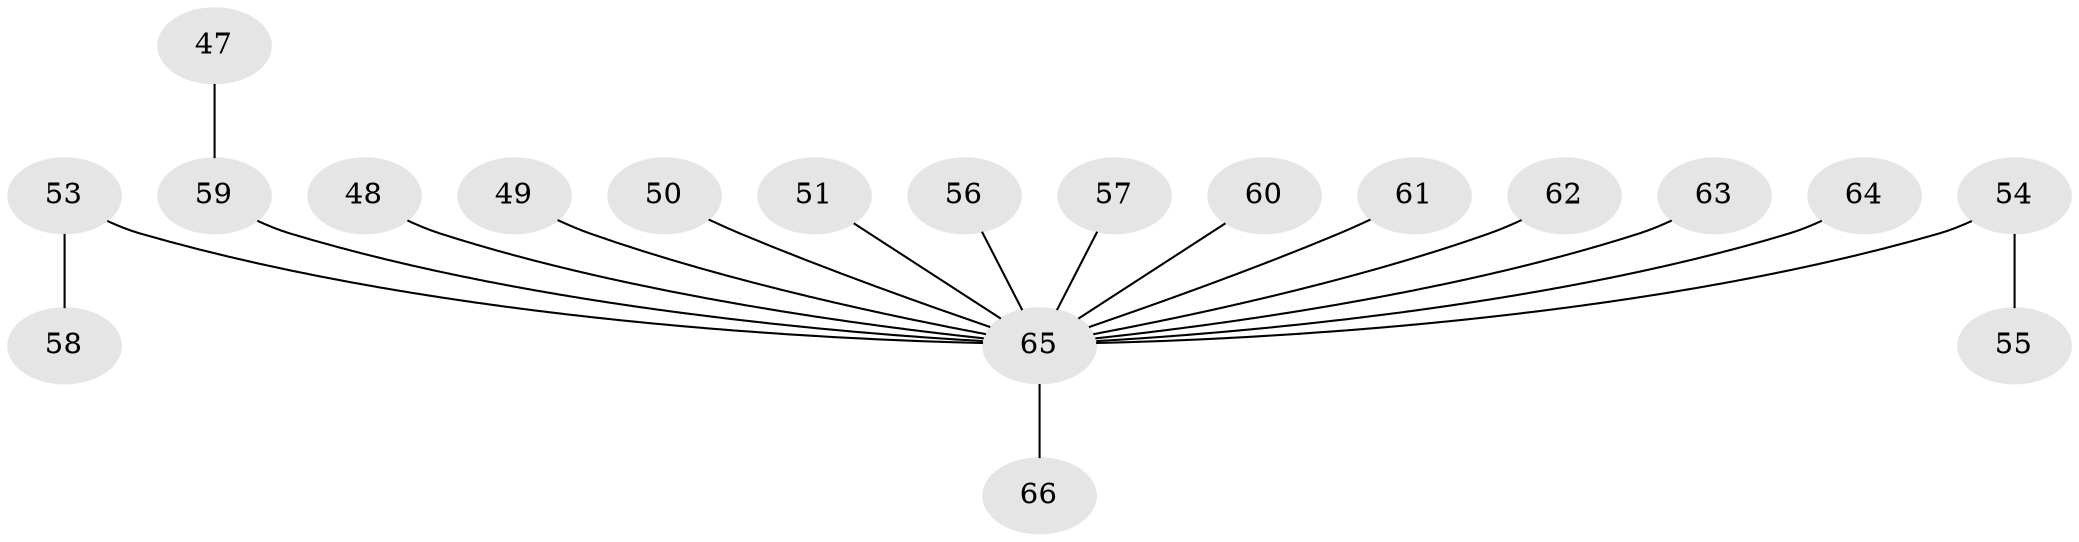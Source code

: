 // original degree distribution, {5: 0.015151515151515152, 4: 0.09090909090909091, 6: 0.030303030303030304, 3: 0.09090909090909091, 2: 0.30303030303030304, 1: 0.4696969696969697}
// Generated by graph-tools (version 1.1) at 2025/57/03/04/25 21:57:07]
// undirected, 19 vertices, 18 edges
graph export_dot {
graph [start="1"]
  node [color=gray90,style=filled];
  47;
  48;
  49;
  50;
  51;
  53;
  54 [super="+39"];
  55;
  56 [super="+44"];
  57;
  58;
  59 [super="+35"];
  60;
  61;
  62;
  63;
  64;
  65 [super="+23+24+25+28+31+32+41+52+33+34+36+38+40+42+45+46"];
  66;
  47 -- 59;
  48 -- 65;
  49 -- 65;
  50 -- 65;
  51 -- 65;
  53 -- 58;
  53 -- 65;
  54 -- 55;
  54 -- 65;
  56 -- 65;
  57 -- 65;
  59 -- 65;
  60 -- 65;
  61 -- 65;
  62 -- 65;
  63 -- 65;
  64 -- 65;
  65 -- 66;
}
